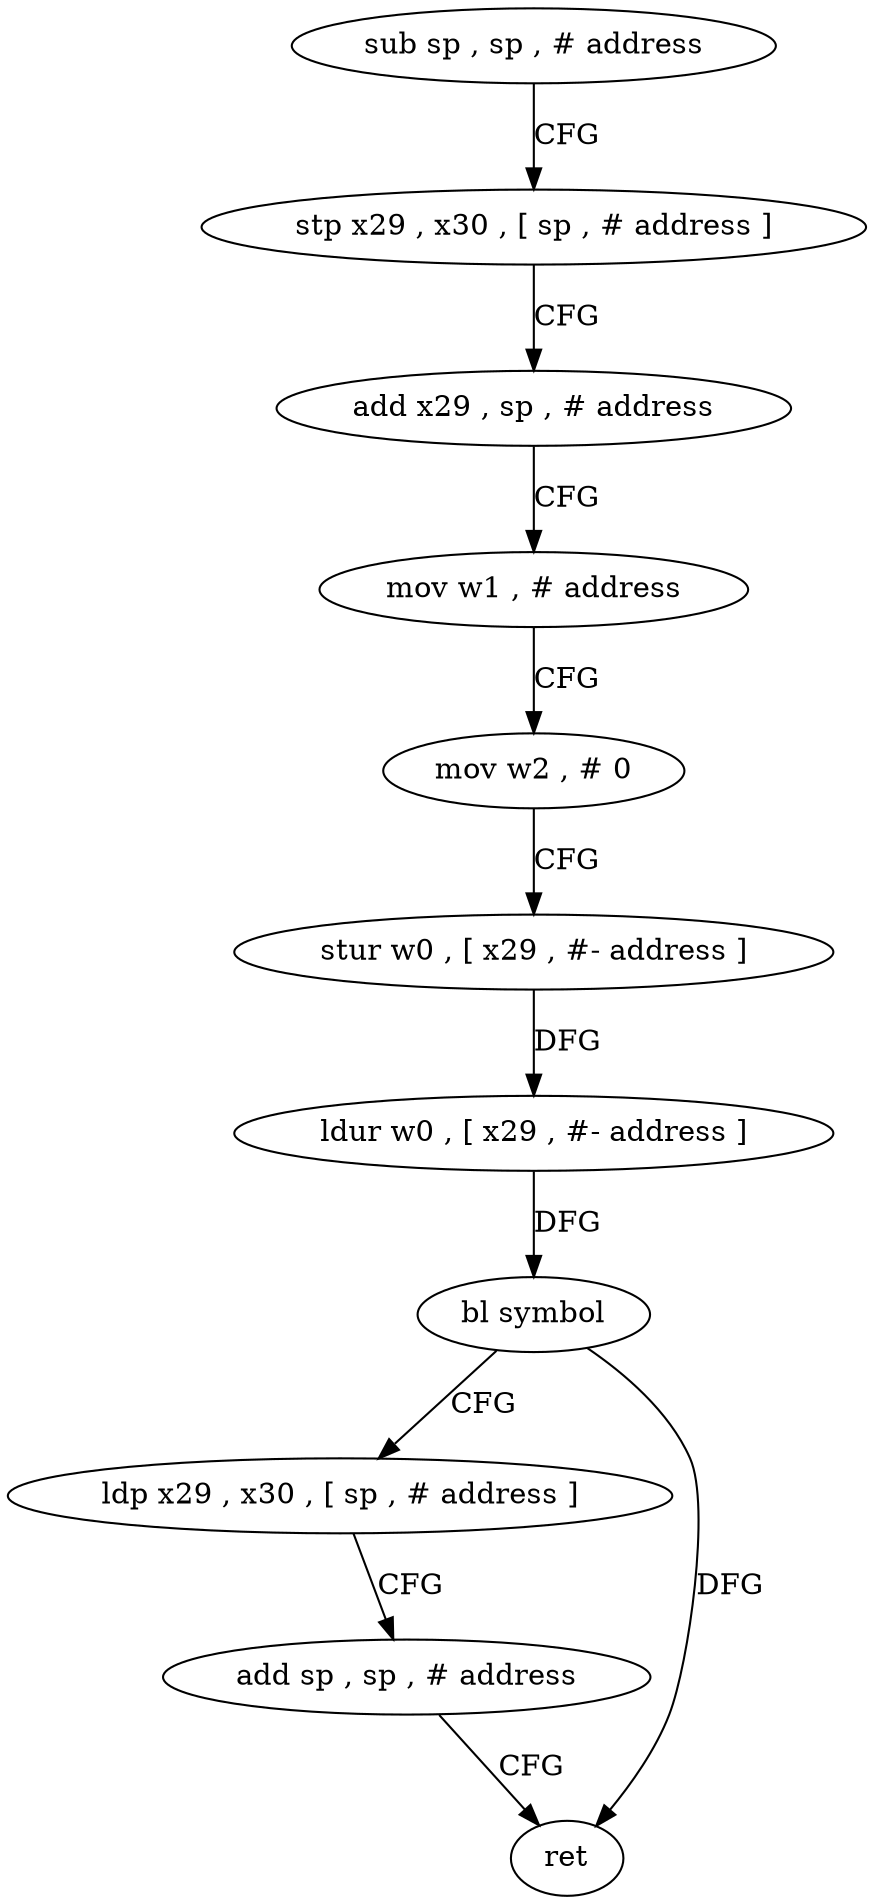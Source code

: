 digraph "func" {
"4309476" [label = "sub sp , sp , # address" ]
"4309480" [label = "stp x29 , x30 , [ sp , # address ]" ]
"4309484" [label = "add x29 , sp , # address" ]
"4309488" [label = "mov w1 , # address" ]
"4309492" [label = "mov w2 , # 0" ]
"4309496" [label = "stur w0 , [ x29 , #- address ]" ]
"4309500" [label = "ldur w0 , [ x29 , #- address ]" ]
"4309504" [label = "bl symbol" ]
"4309508" [label = "ldp x29 , x30 , [ sp , # address ]" ]
"4309512" [label = "add sp , sp , # address" ]
"4309516" [label = "ret" ]
"4309476" -> "4309480" [ label = "CFG" ]
"4309480" -> "4309484" [ label = "CFG" ]
"4309484" -> "4309488" [ label = "CFG" ]
"4309488" -> "4309492" [ label = "CFG" ]
"4309492" -> "4309496" [ label = "CFG" ]
"4309496" -> "4309500" [ label = "DFG" ]
"4309500" -> "4309504" [ label = "DFG" ]
"4309504" -> "4309508" [ label = "CFG" ]
"4309504" -> "4309516" [ label = "DFG" ]
"4309508" -> "4309512" [ label = "CFG" ]
"4309512" -> "4309516" [ label = "CFG" ]
}
